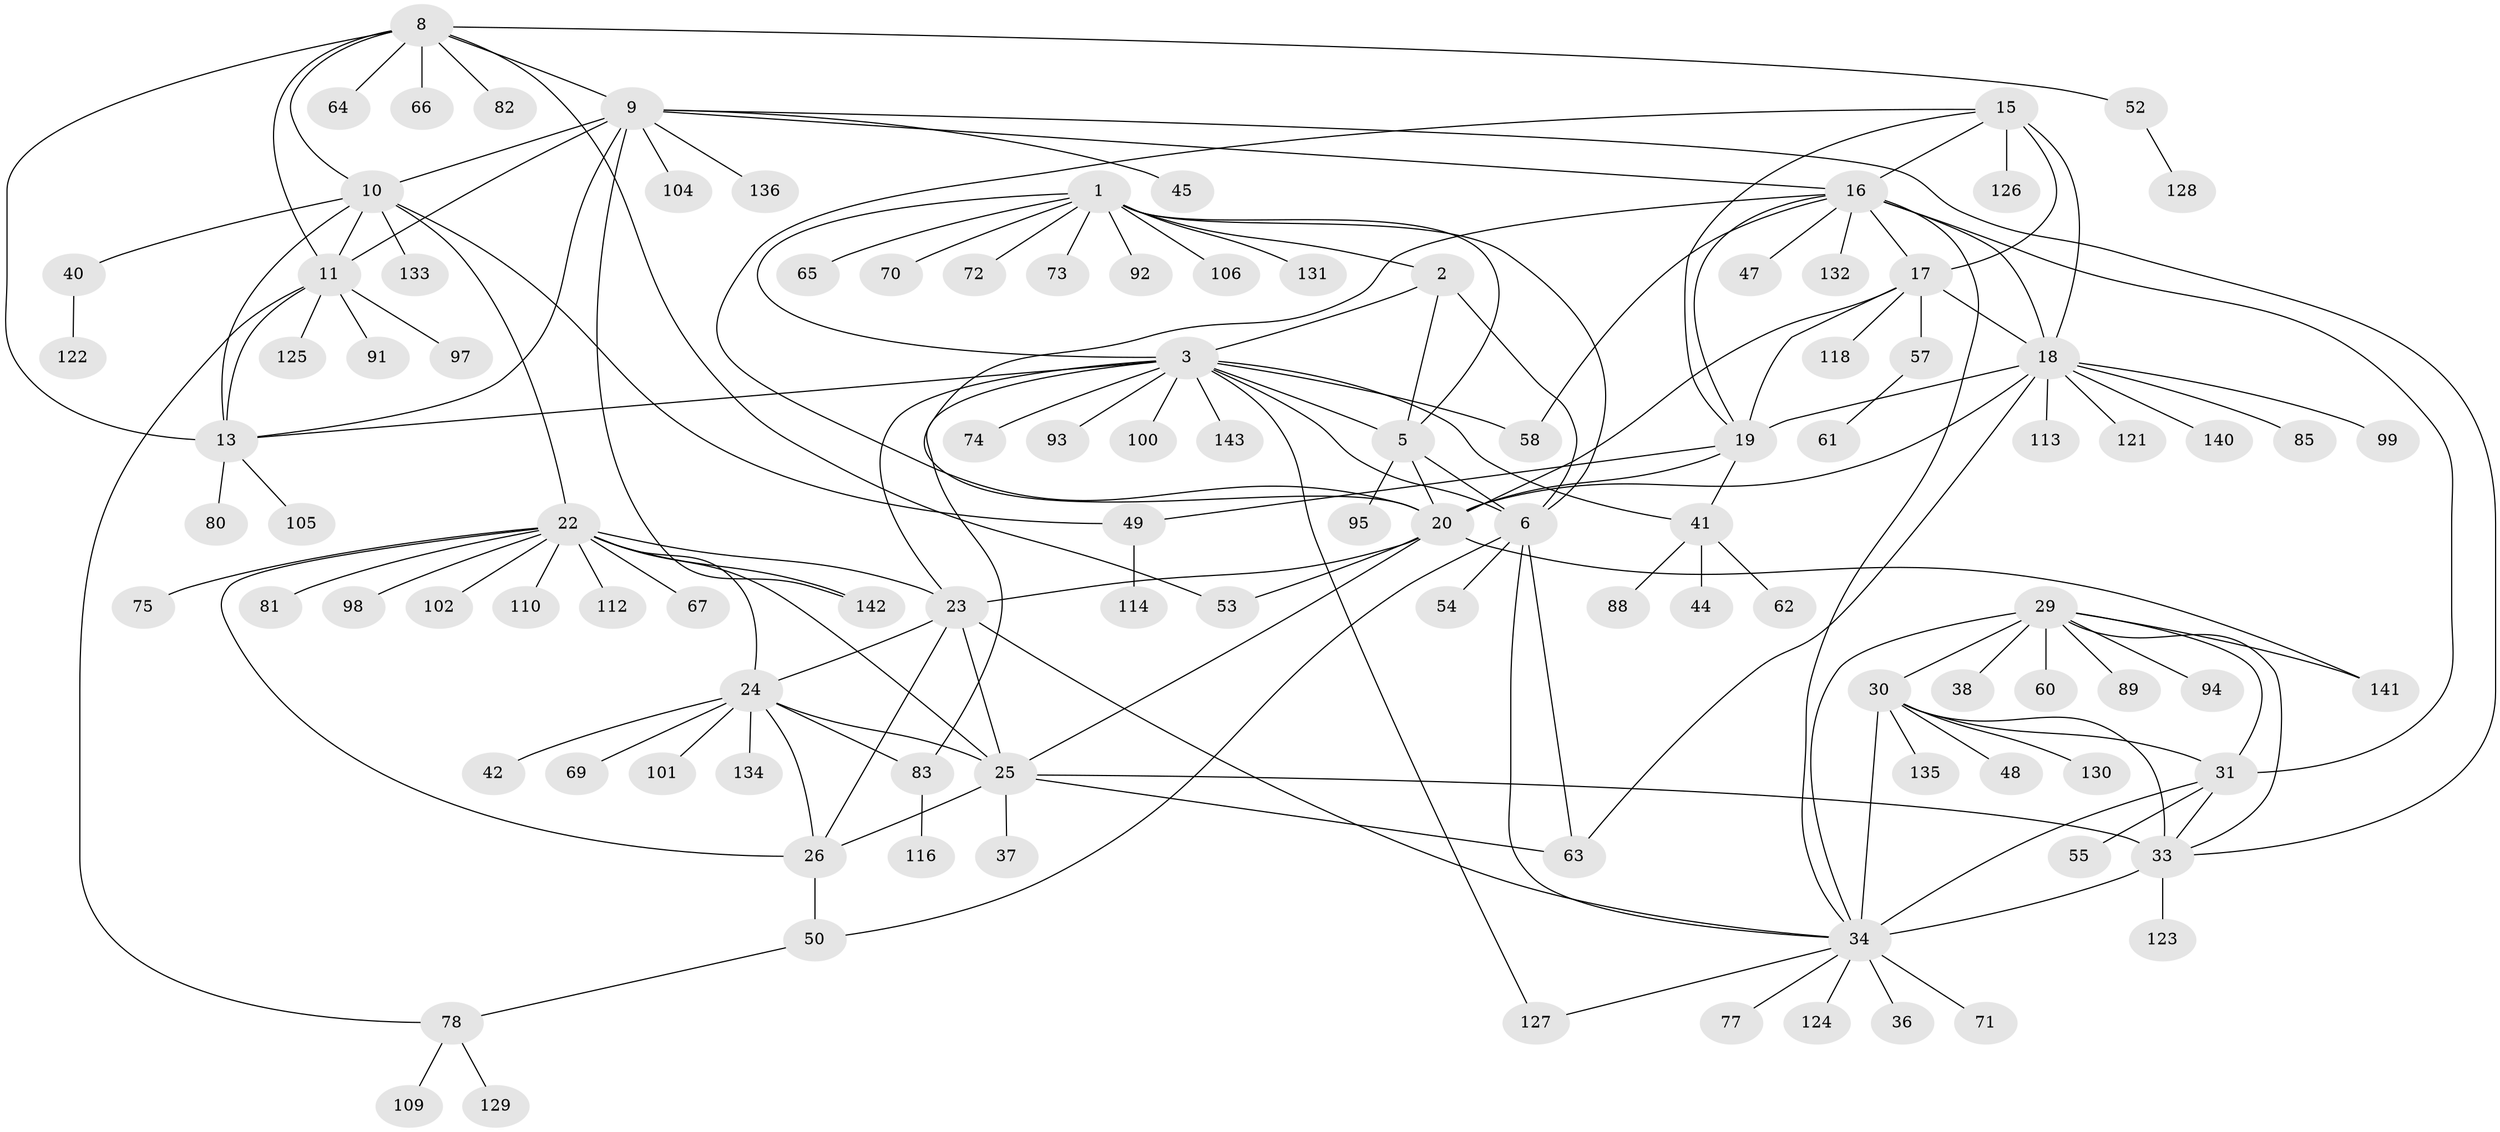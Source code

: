 // Generated by graph-tools (version 1.1) at 2025/24/03/03/25 07:24:15]
// undirected, 109 vertices, 163 edges
graph export_dot {
graph [start="1"]
  node [color=gray90,style=filled];
  1 [super="+7"];
  2 [super="+68"];
  3 [super="+4"];
  5 [super="+137"];
  6 [super="+59"];
  8 [super="+120"];
  9 [super="+14"];
  10 [super="+51"];
  11 [super="+12"];
  13 [super="+138"];
  15 [super="+108"];
  16 [super="+46"];
  17 [super="+117"];
  18 [super="+21"];
  19 [super="+107"];
  20 [super="+56"];
  22 [super="+27"];
  23 [super="+43"];
  24 [super="+28"];
  25 [super="+90"];
  26 [super="+79"];
  29 [super="+39"];
  30 [super="+32"];
  31 [super="+84"];
  33 [super="+96"];
  34 [super="+35"];
  36;
  37;
  38;
  40;
  41 [super="+111"];
  42;
  44;
  45;
  47;
  48 [super="+115"];
  49 [super="+103"];
  50;
  52;
  53;
  54 [super="+86"];
  55;
  57;
  58 [super="+87"];
  60;
  61;
  62;
  63 [super="+119"];
  64 [super="+76"];
  65;
  66 [super="+139"];
  67;
  69;
  70;
  71;
  72;
  73;
  74;
  75;
  77;
  78;
  80;
  81;
  82;
  83;
  85;
  88;
  89;
  91;
  92;
  93;
  94;
  95;
  97;
  98;
  99;
  100;
  101;
  102;
  104;
  105;
  106;
  109;
  110;
  112;
  113;
  114;
  116;
  118;
  121;
  122;
  123;
  124;
  125;
  126;
  127;
  128;
  129;
  130;
  131;
  132;
  133;
  134;
  135;
  136;
  140;
  141;
  142;
  143;
  1 -- 2 [weight=2];
  1 -- 3 [weight=4];
  1 -- 5 [weight=2];
  1 -- 6 [weight=2];
  1 -- 72;
  1 -- 73;
  1 -- 92;
  1 -- 106;
  1 -- 131;
  1 -- 65;
  1 -- 70;
  2 -- 3 [weight=2];
  2 -- 5;
  2 -- 6;
  3 -- 5 [weight=2];
  3 -- 6 [weight=2];
  3 -- 23;
  3 -- 74;
  3 -- 100;
  3 -- 13;
  3 -- 143;
  3 -- 83;
  3 -- 93;
  3 -- 127;
  3 -- 41;
  3 -- 58;
  5 -- 6;
  5 -- 20;
  5 -- 95;
  6 -- 34;
  6 -- 50;
  6 -- 54;
  6 -- 63;
  8 -- 9 [weight=2];
  8 -- 10;
  8 -- 11 [weight=2];
  8 -- 13;
  8 -- 52;
  8 -- 53;
  8 -- 64;
  8 -- 66;
  8 -- 82;
  9 -- 10 [weight=2];
  9 -- 11 [weight=4];
  9 -- 13 [weight=2];
  9 -- 16;
  9 -- 33;
  9 -- 45;
  9 -- 136;
  9 -- 142;
  9 -- 104;
  10 -- 11 [weight=2];
  10 -- 13;
  10 -- 40;
  10 -- 49;
  10 -- 133;
  10 -- 22;
  11 -- 13 [weight=2];
  11 -- 125;
  11 -- 97;
  11 -- 78;
  11 -- 91;
  13 -- 80;
  13 -- 105;
  15 -- 16;
  15 -- 17;
  15 -- 18 [weight=2];
  15 -- 19;
  15 -- 20;
  15 -- 126;
  16 -- 17;
  16 -- 18 [weight=2];
  16 -- 19;
  16 -- 20;
  16 -- 34;
  16 -- 47;
  16 -- 58;
  16 -- 132;
  16 -- 31;
  17 -- 18 [weight=2];
  17 -- 19;
  17 -- 20;
  17 -- 57;
  17 -- 118;
  18 -- 19 [weight=2];
  18 -- 20 [weight=2];
  18 -- 85;
  18 -- 99;
  18 -- 113;
  18 -- 121;
  18 -- 140;
  18 -- 63;
  19 -- 20;
  19 -- 41;
  19 -- 49;
  20 -- 23;
  20 -- 53;
  20 -- 141;
  20 -- 25;
  22 -- 23 [weight=2];
  22 -- 24 [weight=4];
  22 -- 25 [weight=2];
  22 -- 26 [weight=2];
  22 -- 67;
  22 -- 75;
  22 -- 81;
  22 -- 98;
  22 -- 102;
  22 -- 110;
  22 -- 112;
  22 -- 142;
  23 -- 24 [weight=2];
  23 -- 25;
  23 -- 26;
  23 -- 34;
  24 -- 25 [weight=2];
  24 -- 26 [weight=2];
  24 -- 42;
  24 -- 83;
  24 -- 101;
  24 -- 69;
  24 -- 134;
  25 -- 26;
  25 -- 33;
  25 -- 37;
  25 -- 63;
  26 -- 50;
  29 -- 30 [weight=2];
  29 -- 31;
  29 -- 33;
  29 -- 34 [weight=2];
  29 -- 38;
  29 -- 94;
  29 -- 89;
  29 -- 60;
  29 -- 141;
  30 -- 31 [weight=2];
  30 -- 33 [weight=2];
  30 -- 34 [weight=4];
  30 -- 130;
  30 -- 135;
  30 -- 48;
  31 -- 33;
  31 -- 34 [weight=2];
  31 -- 55;
  33 -- 34 [weight=2];
  33 -- 123;
  34 -- 36;
  34 -- 77;
  34 -- 124;
  34 -- 127;
  34 -- 71;
  40 -- 122;
  41 -- 44;
  41 -- 62;
  41 -- 88;
  49 -- 114;
  50 -- 78;
  52 -- 128;
  57 -- 61;
  78 -- 109;
  78 -- 129;
  83 -- 116;
}
